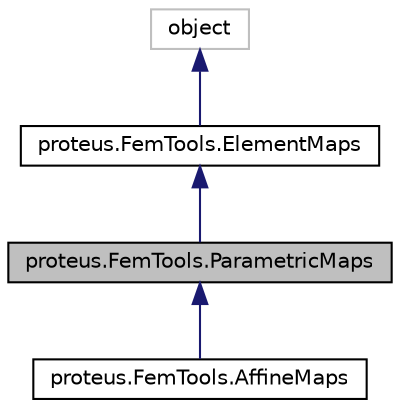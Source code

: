 digraph "proteus.FemTools.ParametricMaps"
{
 // LATEX_PDF_SIZE
  edge [fontname="Helvetica",fontsize="10",labelfontname="Helvetica",labelfontsize="10"];
  node [fontname="Helvetica",fontsize="10",shape=record];
  Node1 [label="proteus.FemTools.ParametricMaps",height=0.2,width=0.4,color="black", fillcolor="grey75", style="filled", fontcolor="black",tooltip=" "];
  Node2 -> Node1 [dir="back",color="midnightblue",fontsize="10",style="solid",fontname="Helvetica"];
  Node2 [label="proteus.FemTools.ElementMaps",height=0.2,width=0.4,color="black", fillcolor="white", style="filled",URL="$classproteus_1_1FemTools_1_1ElementMaps.html",tooltip=" "];
  Node3 -> Node2 [dir="back",color="midnightblue",fontsize="10",style="solid",fontname="Helvetica"];
  Node3 [label="object",height=0.2,width=0.4,color="grey75", fillcolor="white", style="filled",tooltip=" "];
  Node1 -> Node4 [dir="back",color="midnightblue",fontsize="10",style="solid",fontname="Helvetica"];
  Node4 [label="proteus.FemTools.AffineMaps",height=0.2,width=0.4,color="black", fillcolor="white", style="filled",URL="$classproteus_1_1FemTools_1_1AffineMaps.html",tooltip=" "];
}

